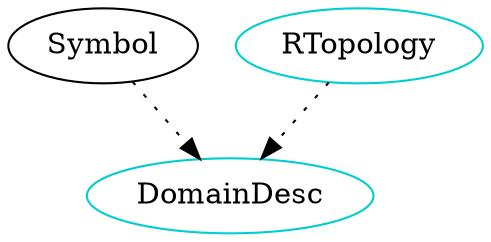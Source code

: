 digraph domaindesc {

    Symbol -> DomainDesc [style="dotted"];
    RTopology -> DomainDesc [style="dotted"];


    /* definitions for each type component */
	DomainDesc 	    [shape=oval, color=cyan3, label="DomainDesc"];
    RTopology 	    [shape=oval, color=cyan3, label="RTopology"];
}

/* dot -Tpng sample.dot -o sample.png */
